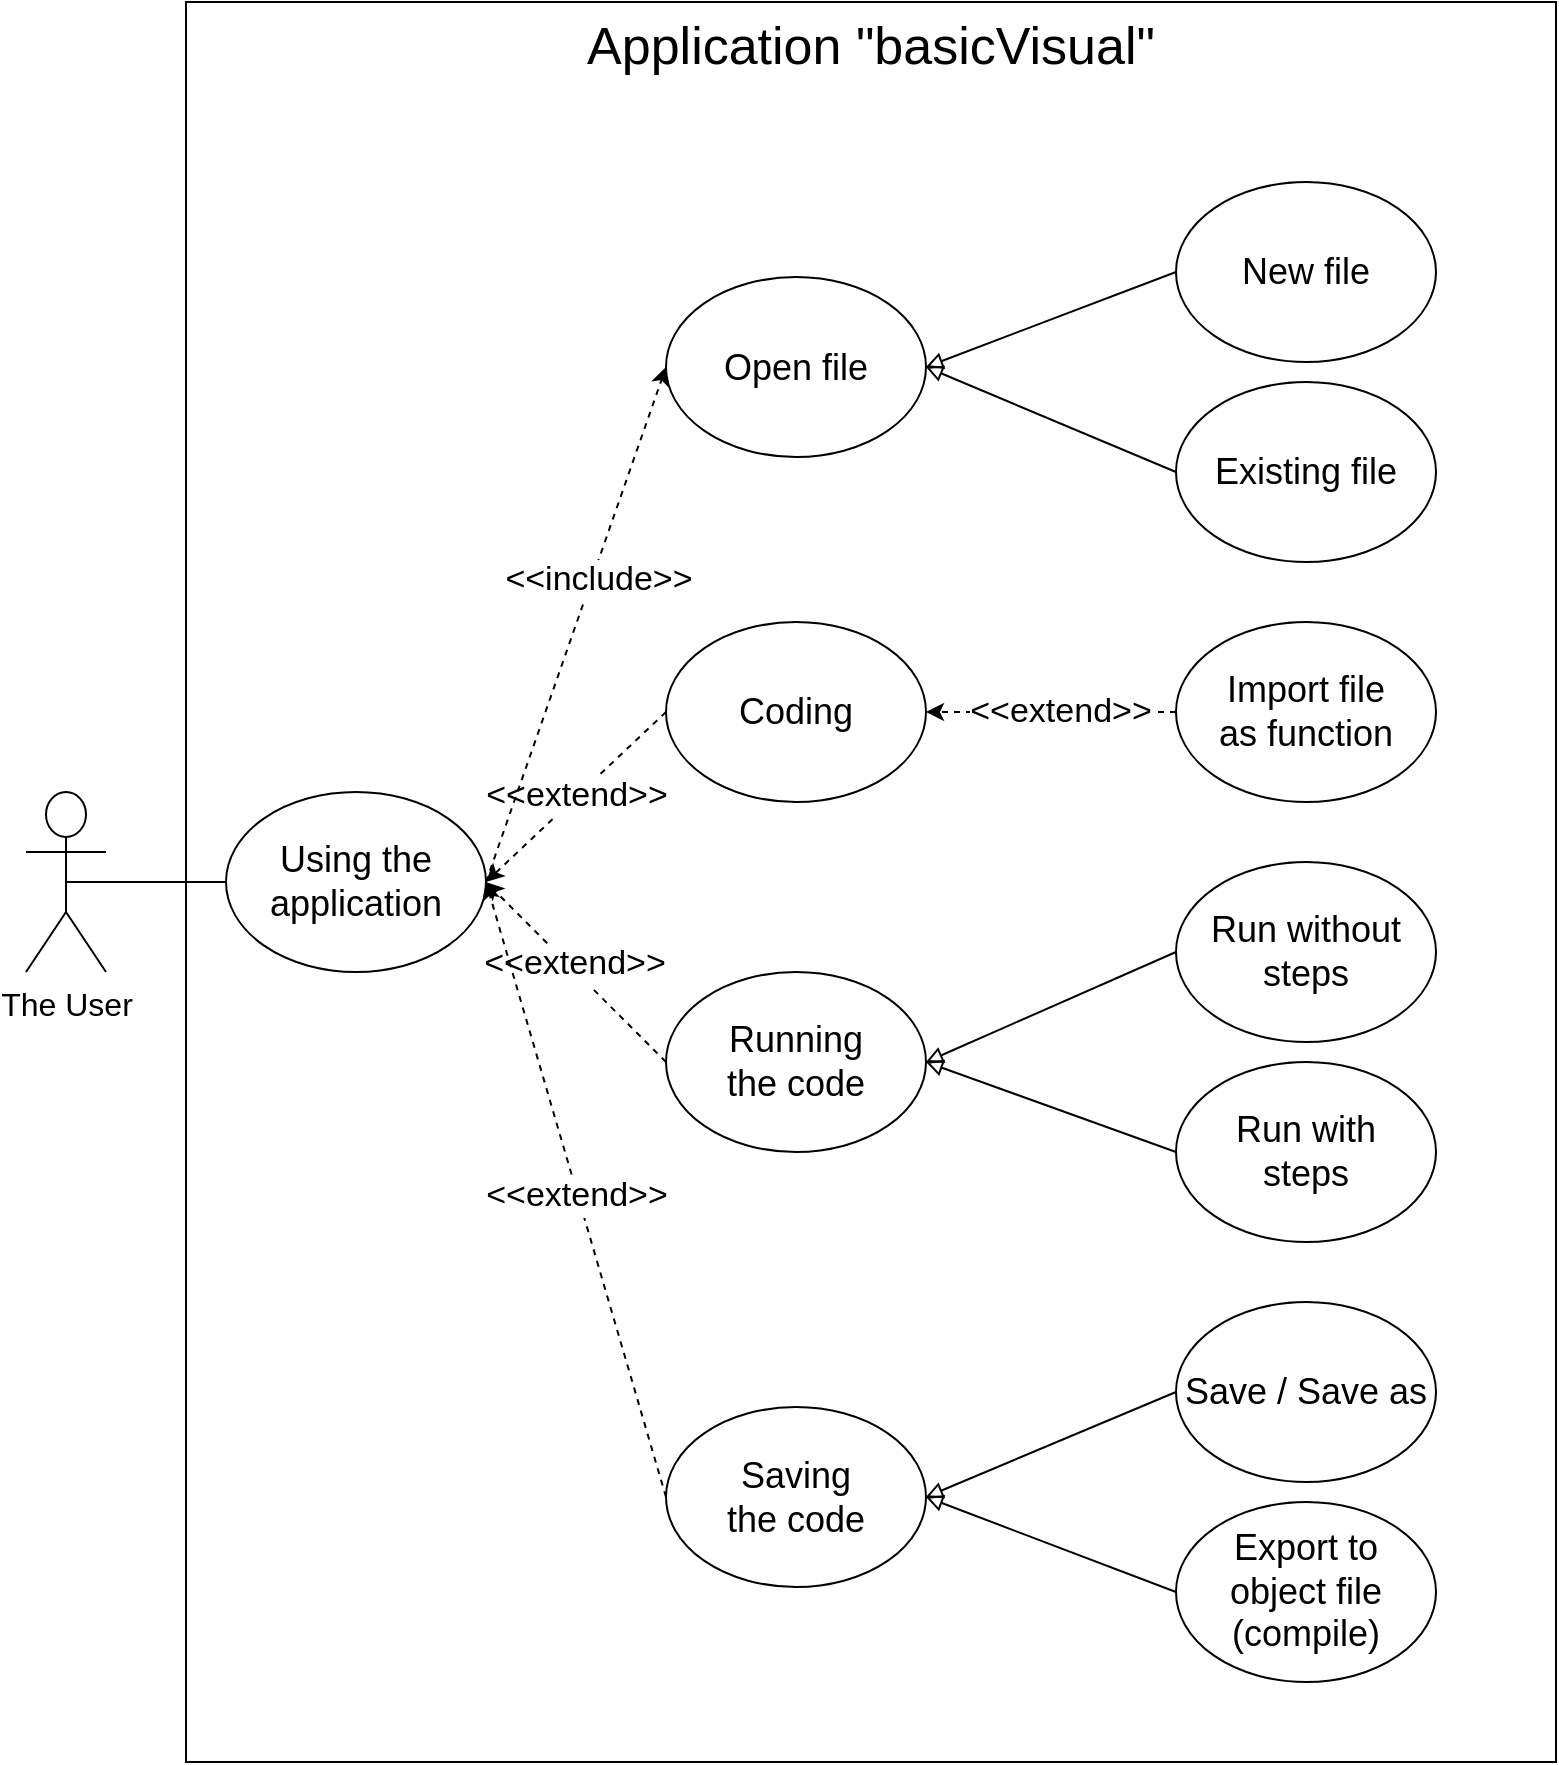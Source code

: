 <mxfile version="15.8.8" type="device"><diagram id="gCuZGENw__lnsKiw-F6K" name="Page-1"><mxGraphModel dx="1612" dy="951" grid="1" gridSize="10" guides="1" tooltips="1" connect="1" arrows="1" fold="1" page="1" pageScale="1" pageWidth="850" pageHeight="1100" math="0" shadow="0"><root><mxCell id="0"/><mxCell id="1" parent="0"/><mxCell id="Wp15_pqrZs9jmv05s-kE-1" value="&lt;div style=&quot;font-size: 26px;&quot;&gt;&lt;font style=&quot;font-size: 26px;&quot;&gt;Application &quot;basicVisual&quot;&lt;/font&gt;&lt;/div&gt;" style="rounded=0;whiteSpace=wrap;html=1;align=center;horizontal=1;verticalAlign=top;fontSize=26;fontStyle=0" parent="1" vertex="1"><mxGeometry x="110" y="110" width="685" height="880" as="geometry"/></mxCell><mxCell id="1AoOtEv6BHe7zxFTUgGv-19" style="edgeStyle=orthogonalEdgeStyle;rounded=0;orthogonalLoop=1;jettySize=auto;html=1;exitX=0.5;exitY=0.5;exitDx=0;exitDy=0;exitPerimeter=0;entryX=0;entryY=0.5;entryDx=0;entryDy=0;endArrow=none;endFill=0;" edge="1" parent="1" source="Wp15_pqrZs9jmv05s-kE-2" target="1AoOtEv6BHe7zxFTUgGv-8"><mxGeometry relative="1" as="geometry"/></mxCell><mxCell id="Wp15_pqrZs9jmv05s-kE-2" value="&lt;div style=&quot;font-size: 16px&quot;&gt;The User&lt;/div&gt;" style="shape=umlActor;verticalLabelPosition=bottom;verticalAlign=top;html=1;outlineConnect=0;" parent="1" vertex="1"><mxGeometry x="30" y="505" width="40" height="90" as="geometry"/></mxCell><mxCell id="Wp15_pqrZs9jmv05s-kE-5" value="Open file" style="ellipse;whiteSpace=wrap;html=1;fontSize=18;" parent="1" vertex="1"><mxGeometry x="350" y="247.5" width="130" height="90" as="geometry"/></mxCell><mxCell id="Wp15_pqrZs9jmv05s-kE-6" value="&lt;div style=&quot;font-size: 18px;&quot;&gt;Import file&lt;/div&gt;&lt;div style=&quot;font-size: 18px;&quot;&gt;as function&lt;br style=&quot;font-size: 18px;&quot;&gt;&lt;/div&gt;" style="ellipse;whiteSpace=wrap;html=1;fontSize=18;" parent="1" vertex="1"><mxGeometry x="605" y="420" width="130" height="90" as="geometry"/></mxCell><mxCell id="Wp15_pqrZs9jmv05s-kE-7" value="Existing file" style="ellipse;whiteSpace=wrap;html=1;fontSize=18;" parent="1" vertex="1"><mxGeometry x="605" y="300" width="130" height="90" as="geometry"/></mxCell><mxCell id="Wp15_pqrZs9jmv05s-kE-8" value="&lt;div style=&quot;font-size: 18px;&quot;&gt;New file&lt;/div&gt;" style="ellipse;whiteSpace=wrap;html=1;fontSize=18;" parent="1" vertex="1"><mxGeometry x="605" y="200" width="130" height="90" as="geometry"/></mxCell><mxCell id="Wp15_pqrZs9jmv05s-kE-9" value="&lt;div style=&quot;font-size: 18px;&quot;&gt;Coding&lt;/div&gt;" style="ellipse;whiteSpace=wrap;html=1;fontSize=18;" parent="1" vertex="1"><mxGeometry x="350" y="420" width="130" height="90" as="geometry"/></mxCell><mxCell id="Wp15_pqrZs9jmv05s-kE-25" value="" style="endArrow=classic;html=1;rounded=0;fontSize=26;dashed=1;exitX=0;exitY=0.5;exitDx=0;exitDy=0;entryX=1;entryY=0.5;entryDx=0;entryDy=0;" parent="1" source="Wp15_pqrZs9jmv05s-kE-6" target="Wp15_pqrZs9jmv05s-kE-9" edge="1"><mxGeometry width="50" height="50" relative="1" as="geometry"><mxPoint x="555" y="630" as="sourcePoint"/><mxPoint x="673.992" y="658.212" as="targetPoint"/></mxGeometry></mxCell><mxCell id="Wp15_pqrZs9jmv05s-kE-26" value="&lt;div style=&quot;font-size: 17px;&quot;&gt;&amp;lt;&amp;lt;extend&amp;gt;&amp;gt;&lt;/div&gt;" style="edgeLabel;html=1;align=center;verticalAlign=middle;resizable=0;points=[];fontSize=17;" parent="Wp15_pqrZs9jmv05s-kE-25" vertex="1" connectable="0"><mxGeometry x="0.277" y="-2" relative="1" as="geometry"><mxPoint x="22" y="2" as="offset"/></mxGeometry></mxCell><mxCell id="Wp15_pqrZs9jmv05s-kE-35" value="&lt;div style=&quot;font-size: 18px;&quot;&gt;Running&lt;/div&gt;&lt;div style=&quot;font-size: 18px;&quot;&gt;the code&lt;/div&gt;" style="ellipse;whiteSpace=wrap;html=1;fontSize=18;" parent="1" vertex="1"><mxGeometry x="350" y="595" width="130" height="90" as="geometry"/></mxCell><mxCell id="Wp15_pqrZs9jmv05s-kE-36" value="&lt;div style=&quot;font-size: 18px;&quot;&gt;Run without&lt;/div&gt;&lt;div style=&quot;font-size: 18px;&quot;&gt;steps&lt;br style=&quot;font-size: 18px;&quot;&gt;&lt;/div&gt;" style="ellipse;whiteSpace=wrap;html=1;fontSize=18;" parent="1" vertex="1"><mxGeometry x="605" y="540" width="130" height="90" as="geometry"/></mxCell><mxCell id="Wp15_pqrZs9jmv05s-kE-37" value="&lt;div style=&quot;font-size: 18px;&quot;&gt;Run with&lt;/div&gt;&lt;div style=&quot;font-size: 18px;&quot;&gt;steps&lt;br style=&quot;font-size: 18px;&quot;&gt;&lt;/div&gt;" style="ellipse;whiteSpace=wrap;html=1;fontSize=18;" parent="1" vertex="1"><mxGeometry x="605" y="640" width="130" height="90" as="geometry"/></mxCell><mxCell id="Wp15_pqrZs9jmv05s-kE-43" value="&lt;div style=&quot;font-size: 18px;&quot;&gt;Saving&lt;/div&gt;&lt;div style=&quot;font-size: 18px;&quot;&gt;the code&lt;/div&gt;" style="ellipse;whiteSpace=wrap;html=1;fontSize=18;" parent="1" vertex="1"><mxGeometry x="350" y="812.5" width="130" height="90" as="geometry"/></mxCell><mxCell id="Wp15_pqrZs9jmv05s-kE-44" value="&lt;div style=&quot;font-size: 18px;&quot;&gt;Save / Save as&lt;/div&gt;" style="ellipse;whiteSpace=wrap;html=1;fontSize=18;" parent="1" vertex="1"><mxGeometry x="605" y="760" width="130" height="90" as="geometry"/></mxCell><mxCell id="Wp15_pqrZs9jmv05s-kE-45" value="&lt;div style=&quot;font-size: 18px;&quot;&gt;Export to&lt;/div&gt;&lt;div style=&quot;font-size: 18px;&quot;&gt;object file&lt;/div&gt;&lt;div style=&quot;font-size: 18px;&quot;&gt;(compile)&lt;br style=&quot;font-size: 18px;&quot;&gt;&lt;/div&gt;" style="ellipse;whiteSpace=wrap;html=1;fontSize=18;" parent="1" vertex="1"><mxGeometry x="605" y="860" width="130" height="90" as="geometry"/></mxCell><mxCell id="1AoOtEv6BHe7zxFTUgGv-2" value="" style="endArrow=block;html=1;rounded=0;entryX=1;entryY=0.5;entryDx=0;entryDy=0;exitX=0;exitY=0.5;exitDx=0;exitDy=0;endFill=0;" edge="1" parent="1" source="Wp15_pqrZs9jmv05s-kE-8" target="Wp15_pqrZs9jmv05s-kE-5"><mxGeometry width="50" height="50" relative="1" as="geometry"><mxPoint x="440" y="610" as="sourcePoint"/><mxPoint x="490" y="560" as="targetPoint"/></mxGeometry></mxCell><mxCell id="1AoOtEv6BHe7zxFTUgGv-3" value="" style="endArrow=block;html=1;rounded=0;entryX=1;entryY=0.5;entryDx=0;entryDy=0;exitX=0;exitY=0.5;exitDx=0;exitDy=0;endFill=0;" edge="1" parent="1" source="Wp15_pqrZs9jmv05s-kE-7" target="Wp15_pqrZs9jmv05s-kE-5"><mxGeometry width="50" height="50" relative="1" as="geometry"><mxPoint x="850" y="390" as="sourcePoint"/><mxPoint x="775" y="437.5" as="targetPoint"/></mxGeometry></mxCell><mxCell id="1AoOtEv6BHe7zxFTUgGv-4" value="" style="endArrow=block;html=1;rounded=0;entryX=1;entryY=0.5;entryDx=0;entryDy=0;exitX=0;exitY=0.5;exitDx=0;exitDy=0;endFill=0;" edge="1" parent="1" source="Wp15_pqrZs9jmv05s-kE-36" target="Wp15_pqrZs9jmv05s-kE-35"><mxGeometry width="50" height="50" relative="1" as="geometry"><mxPoint x="850" y="510" as="sourcePoint"/><mxPoint x="725.0" y="557.5" as="targetPoint"/></mxGeometry></mxCell><mxCell id="1AoOtEv6BHe7zxFTUgGv-5" value="" style="endArrow=block;html=1;rounded=0;entryX=1;entryY=0.5;entryDx=0;entryDy=0;exitX=0;exitY=0.5;exitDx=0;exitDy=0;endFill=0;" edge="1" parent="1" source="Wp15_pqrZs9jmv05s-kE-37" target="Wp15_pqrZs9jmv05s-kE-35"><mxGeometry width="50" height="50" relative="1" as="geometry"><mxPoint x="605" y="650" as="sourcePoint"/><mxPoint x="480.0" y="697.5" as="targetPoint"/></mxGeometry></mxCell><mxCell id="1AoOtEv6BHe7zxFTUgGv-6" value="" style="endArrow=block;html=1;rounded=0;entryX=1;entryY=0.5;entryDx=0;entryDy=0;exitX=0;exitY=0.5;exitDx=0;exitDy=0;endFill=0;" edge="1" parent="1" source="Wp15_pqrZs9jmv05s-kE-44" target="Wp15_pqrZs9jmv05s-kE-43"><mxGeometry width="50" height="50" relative="1" as="geometry"><mxPoint x="590" y="740" as="sourcePoint"/><mxPoint x="465.0" y="795" as="targetPoint"/></mxGeometry></mxCell><mxCell id="1AoOtEv6BHe7zxFTUgGv-7" value="" style="endArrow=block;html=1;rounded=0;entryX=1;entryY=0.5;entryDx=0;entryDy=0;exitX=0;exitY=0.5;exitDx=0;exitDy=0;endFill=0;" edge="1" parent="1" source="Wp15_pqrZs9jmv05s-kE-45" target="Wp15_pqrZs9jmv05s-kE-43"><mxGeometry width="50" height="50" relative="1" as="geometry"><mxPoint x="860" y="810" as="sourcePoint"/><mxPoint x="735.0" y="862.5" as="targetPoint"/></mxGeometry></mxCell><mxCell id="1AoOtEv6BHe7zxFTUgGv-8" value="Using the&lt;br&gt;application" style="ellipse;whiteSpace=wrap;html=1;fontSize=18;" vertex="1" parent="1"><mxGeometry x="130" y="505" width="130" height="90" as="geometry"/></mxCell><mxCell id="1AoOtEv6BHe7zxFTUgGv-9" value="" style="endArrow=classic;html=1;rounded=0;fontSize=26;dashed=1;exitX=0;exitY=0.5;exitDx=0;exitDy=0;entryX=1;entryY=0.5;entryDx=0;entryDy=0;" edge="1" parent="1" source="Wp15_pqrZs9jmv05s-kE-9" target="1AoOtEv6BHe7zxFTUgGv-8"><mxGeometry width="50" height="50" relative="1" as="geometry"><mxPoint x="875" y="520" as="sourcePoint"/><mxPoint x="750.0" y="520" as="targetPoint"/></mxGeometry></mxCell><mxCell id="1AoOtEv6BHe7zxFTUgGv-10" value="&lt;div style=&quot;font-size: 17px;&quot;&gt;&amp;lt;&amp;lt;extend&amp;gt;&amp;gt;&lt;/div&gt;" style="edgeLabel;html=1;align=center;verticalAlign=middle;resizable=0;points=[];fontSize=17;" vertex="1" connectable="0" parent="1AoOtEv6BHe7zxFTUgGv-9"><mxGeometry x="0.277" y="-2" relative="1" as="geometry"><mxPoint x="14" y="-11" as="offset"/></mxGeometry></mxCell><mxCell id="1AoOtEv6BHe7zxFTUgGv-11" value="" style="endArrow=classic;html=1;rounded=0;fontSize=26;dashed=1;exitX=0;exitY=0.5;exitDx=0;exitDy=0;entryX=1;entryY=0.5;entryDx=0;entryDy=0;" edge="1" parent="1" source="Wp15_pqrZs9jmv05s-kE-35" target="1AoOtEv6BHe7zxFTUgGv-8"><mxGeometry width="50" height="50" relative="1" as="geometry"><mxPoint x="90" y="470" as="sourcePoint"/><mxPoint x="-35.0" y="470" as="targetPoint"/></mxGeometry></mxCell><mxCell id="1AoOtEv6BHe7zxFTUgGv-12" value="&lt;div style=&quot;font-size: 17px;&quot;&gt;&amp;lt;&amp;lt;extend&amp;gt;&amp;gt;&lt;/div&gt;" style="edgeLabel;html=1;align=center;verticalAlign=middle;resizable=0;points=[];fontSize=17;" vertex="1" connectable="0" parent="1AoOtEv6BHe7zxFTUgGv-11"><mxGeometry x="0.277" y="-2" relative="1" as="geometry"><mxPoint x="10" y="10" as="offset"/></mxGeometry></mxCell><mxCell id="1AoOtEv6BHe7zxFTUgGv-13" value="" style="endArrow=classic;html=1;rounded=0;fontSize=26;dashed=1;exitX=0;exitY=0.5;exitDx=0;exitDy=0;entryX=1;entryY=0.5;entryDx=0;entryDy=0;" edge="1" parent="1" source="Wp15_pqrZs9jmv05s-kE-43" target="1AoOtEv6BHe7zxFTUgGv-8"><mxGeometry width="50" height="50" relative="1" as="geometry"><mxPoint x="60" y="780" as="sourcePoint"/><mxPoint x="-65.0" y="780" as="targetPoint"/></mxGeometry></mxCell><mxCell id="1AoOtEv6BHe7zxFTUgGv-14" value="&lt;div style=&quot;font-size: 17px;&quot;&gt;&amp;lt;&amp;lt;extend&amp;gt;&amp;gt;&lt;/div&gt;" style="edgeLabel;html=1;align=center;verticalAlign=middle;resizable=0;points=[];fontSize=17;" vertex="1" connectable="0" parent="1AoOtEv6BHe7zxFTUgGv-13"><mxGeometry x="0.277" y="-2" relative="1" as="geometry"><mxPoint x="10" y="46" as="offset"/></mxGeometry></mxCell><mxCell id="1AoOtEv6BHe7zxFTUgGv-17" value="" style="endArrow=classic;html=1;rounded=0;fontSize=26;dashed=1;exitX=1;exitY=0.5;exitDx=0;exitDy=0;entryX=0;entryY=0.5;entryDx=0;entryDy=0;" edge="1" parent="1" source="1AoOtEv6BHe7zxFTUgGv-8" target="Wp15_pqrZs9jmv05s-kE-5"><mxGeometry width="50" height="50" relative="1" as="geometry"><mxPoint x="120" y="370" as="sourcePoint"/><mxPoint x="-5.0" y="370" as="targetPoint"/></mxGeometry></mxCell><mxCell id="1AoOtEv6BHe7zxFTUgGv-18" value="&lt;div style=&quot;font-size: 17px&quot;&gt;&amp;lt;&amp;lt;include&amp;gt;&amp;gt;&lt;/div&gt;" style="edgeLabel;html=1;align=center;verticalAlign=middle;resizable=0;points=[];fontSize=17;" vertex="1" connectable="0" parent="1AoOtEv6BHe7zxFTUgGv-17"><mxGeometry x="0.277" y="-2" relative="1" as="geometry"><mxPoint x="-4" y="12" as="offset"/></mxGeometry></mxCell></root></mxGraphModel></diagram></mxfile>